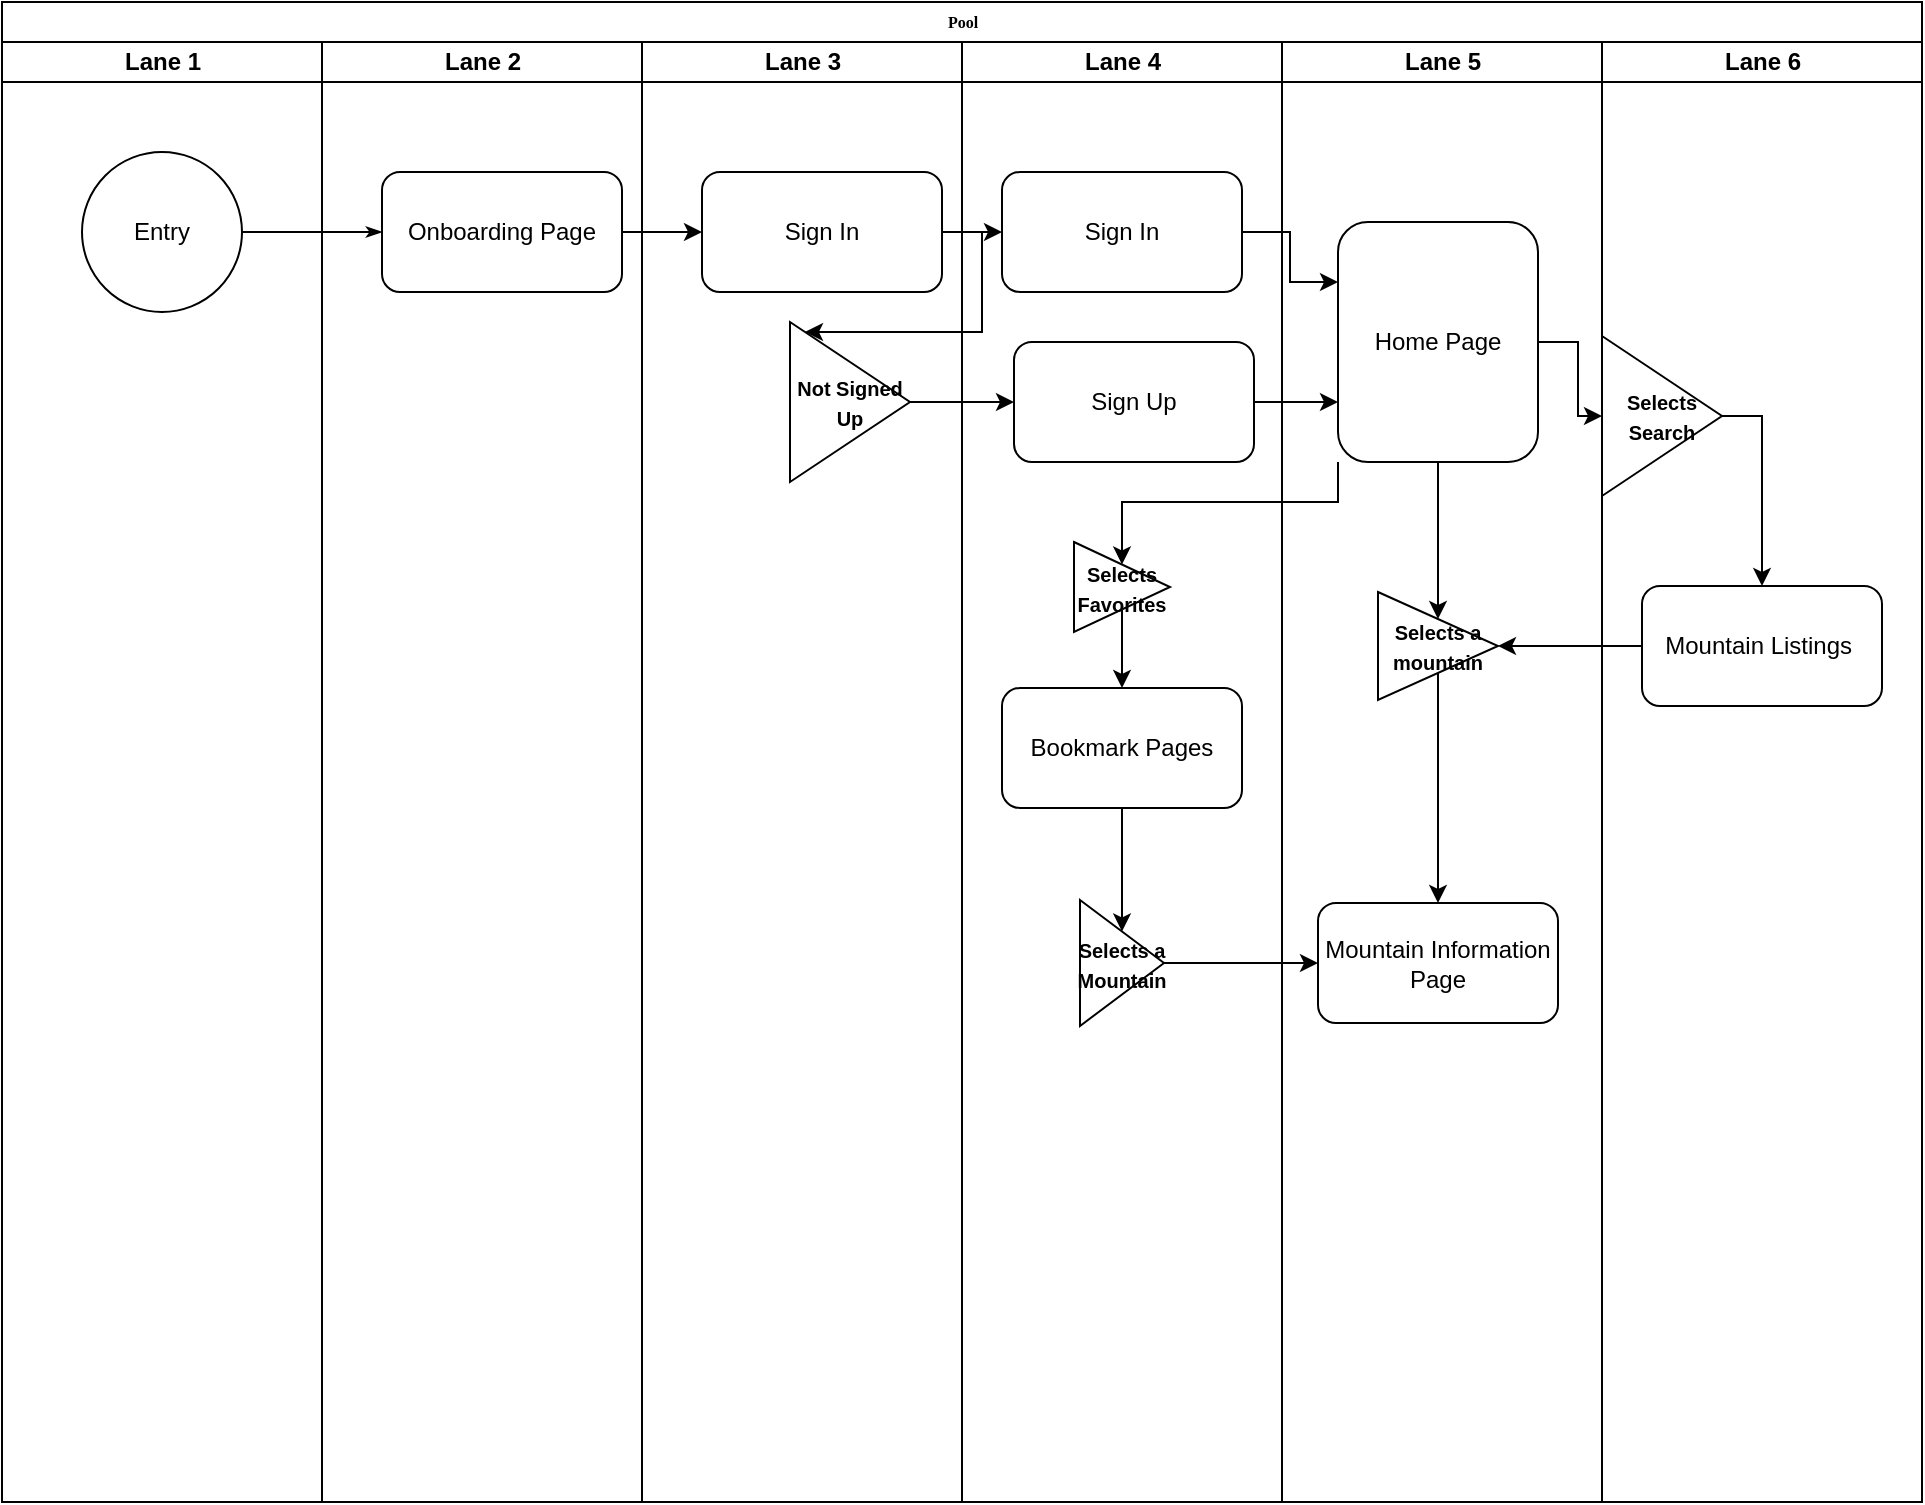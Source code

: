 <mxfile version="13.9.9" type="github">
  <diagram name="Page-1" id="74e2e168-ea6b-b213-b513-2b3c1d86103e">
    <mxGraphModel dx="1108" dy="520" grid="0" gridSize="10" guides="1" tooltips="1" connect="1" arrows="1" fold="1" page="1" pageScale="1" pageWidth="1100" pageHeight="850" background="#ffffff" math="0" shadow="0">
      <root>
        <mxCell id="0" />
        <mxCell id="1" parent="0" />
        <mxCell id="77e6c97f196da883-1" value="Pool" style="swimlane;html=1;childLayout=stackLayout;startSize=20;rounded=0;shadow=0;labelBackgroundColor=none;strokeWidth=1;fontFamily=Verdana;fontSize=8;align=center;" parent="1" vertex="1">
          <mxGeometry x="70" y="40" width="960" height="750" as="geometry" />
        </mxCell>
        <mxCell id="77e6c97f196da883-2" value="Lane 1" style="swimlane;html=1;startSize=20;" parent="77e6c97f196da883-1" vertex="1">
          <mxGeometry y="20" width="160" height="730" as="geometry" />
        </mxCell>
        <mxCell id="SZO6Ftw2i5ary1eEEIDR-2" value="Entry" style="ellipse;whiteSpace=wrap;html=1;aspect=fixed;" vertex="1" parent="77e6c97f196da883-2">
          <mxGeometry x="40" y="55" width="80" height="80" as="geometry" />
        </mxCell>
        <mxCell id="77e6c97f196da883-26" style="edgeStyle=orthogonalEdgeStyle;rounded=1;html=1;labelBackgroundColor=none;startArrow=none;startFill=0;startSize=5;endArrow=classicThin;endFill=1;endSize=5;jettySize=auto;orthogonalLoop=1;strokeWidth=1;fontFamily=Verdana;fontSize=8" parent="77e6c97f196da883-1" edge="1">
          <mxGeometry relative="1" as="geometry">
            <mxPoint x="120" y="115" as="sourcePoint" />
            <mxPoint x="190" y="115" as="targetPoint" />
          </mxGeometry>
        </mxCell>
        <mxCell id="77e6c97f196da883-3" value="Lane 2" style="swimlane;html=1;startSize=20;" parent="77e6c97f196da883-1" vertex="1">
          <mxGeometry x="160" y="20" width="160" height="730" as="geometry" />
        </mxCell>
        <mxCell id="SZO6Ftw2i5ary1eEEIDR-1" value="Onboarding Page" style="rounded=1;whiteSpace=wrap;html=1;" vertex="1" parent="77e6c97f196da883-3">
          <mxGeometry x="30" y="65" width="120" height="60" as="geometry" />
        </mxCell>
        <mxCell id="77e6c97f196da883-4" value="Lane 3" style="swimlane;html=1;startSize=20;" parent="77e6c97f196da883-1" vertex="1">
          <mxGeometry x="320" y="20" width="160" height="730" as="geometry" />
        </mxCell>
        <mxCell id="SZO6Ftw2i5ary1eEEIDR-3" value="Sign In" style="rounded=1;whiteSpace=wrap;html=1;" vertex="1" parent="77e6c97f196da883-4">
          <mxGeometry x="30" y="65" width="120" height="60" as="geometry" />
        </mxCell>
        <mxCell id="SZO6Ftw2i5ary1eEEIDR-5" value="&lt;font style=&quot;font-size: 10px&quot;&gt;&lt;b&gt;Not Signed Up&lt;/b&gt;&lt;/font&gt;" style="triangle;whiteSpace=wrap;html=1;rotation=0;" vertex="1" parent="77e6c97f196da883-4">
          <mxGeometry x="74" y="140" width="60" height="80" as="geometry" />
        </mxCell>
        <mxCell id="SZO6Ftw2i5ary1eEEIDR-6" style="edgeStyle=orthogonalEdgeStyle;rounded=0;orthogonalLoop=1;jettySize=auto;html=1;exitX=1;exitY=0.5;exitDx=0;exitDy=0;" edge="1" parent="77e6c97f196da883-4" source="SZO6Ftw2i5ary1eEEIDR-3" target="SZO6Ftw2i5ary1eEEIDR-5">
          <mxGeometry relative="1" as="geometry" />
        </mxCell>
        <mxCell id="77e6c97f196da883-5" value="Lane 4" style="swimlane;html=1;startSize=20;" parent="77e6c97f196da883-1" vertex="1">
          <mxGeometry x="480" y="20" width="160" height="730" as="geometry" />
        </mxCell>
        <mxCell id="SZO6Ftw2i5ary1eEEIDR-7" value="Sign In" style="rounded=1;whiteSpace=wrap;html=1;" vertex="1" parent="77e6c97f196da883-5">
          <mxGeometry x="20" y="65" width="120" height="60" as="geometry" />
        </mxCell>
        <mxCell id="SZO6Ftw2i5ary1eEEIDR-9" value="Sign Up" style="rounded=1;whiteSpace=wrap;html=1;" vertex="1" parent="77e6c97f196da883-5">
          <mxGeometry x="26" y="150" width="120" height="60" as="geometry" />
        </mxCell>
        <mxCell id="SZO6Ftw2i5ary1eEEIDR-36" style="edgeStyle=orthogonalEdgeStyle;rounded=0;orthogonalLoop=1;jettySize=auto;html=1;exitX=0.5;exitY=1;exitDx=0;exitDy=0;" edge="1" parent="77e6c97f196da883-5" source="SZO6Ftw2i5ary1eEEIDR-28" target="SZO6Ftw2i5ary1eEEIDR-31">
          <mxGeometry relative="1" as="geometry" />
        </mxCell>
        <mxCell id="SZO6Ftw2i5ary1eEEIDR-28" value="&lt;font style=&quot;font-size: 10px&quot;&gt;&lt;b&gt;Selects Favorites&lt;/b&gt;&lt;/font&gt;" style="triangle;whiteSpace=wrap;html=1;rotation=0;" vertex="1" parent="77e6c97f196da883-5">
          <mxGeometry x="56" y="250" width="48" height="45" as="geometry" />
        </mxCell>
        <mxCell id="SZO6Ftw2i5ary1eEEIDR-38" style="edgeStyle=orthogonalEdgeStyle;rounded=0;orthogonalLoop=1;jettySize=auto;html=1;exitX=0.5;exitY=1;exitDx=0;exitDy=0;" edge="1" parent="77e6c97f196da883-5" source="SZO6Ftw2i5ary1eEEIDR-31" target="SZO6Ftw2i5ary1eEEIDR-37">
          <mxGeometry relative="1" as="geometry" />
        </mxCell>
        <mxCell id="SZO6Ftw2i5ary1eEEIDR-31" value="Bookmark Pages" style="rounded=1;whiteSpace=wrap;html=1;" vertex="1" parent="77e6c97f196da883-5">
          <mxGeometry x="20" y="323" width="120" height="60" as="geometry" />
        </mxCell>
        <mxCell id="SZO6Ftw2i5ary1eEEIDR-37" value="&lt;font style=&quot;font-size: 10px&quot;&gt;&lt;b&gt;Selects a Mountain&lt;/b&gt;&lt;/font&gt;" style="triangle;whiteSpace=wrap;html=1;rotation=0;" vertex="1" parent="77e6c97f196da883-5">
          <mxGeometry x="59" y="429" width="42" height="63" as="geometry" />
        </mxCell>
        <mxCell id="77e6c97f196da883-6" value="Lane 5" style="swimlane;html=1;startSize=20;" parent="77e6c97f196da883-1" vertex="1">
          <mxGeometry x="640" y="20" width="160" height="730" as="geometry" />
        </mxCell>
        <mxCell id="SZO6Ftw2i5ary1eEEIDR-32" style="edgeStyle=orthogonalEdgeStyle;rounded=0;orthogonalLoop=1;jettySize=auto;html=1;exitX=0.5;exitY=1;exitDx=0;exitDy=0;entryX=0.5;entryY=0;entryDx=0;entryDy=0;" edge="1" parent="77e6c97f196da883-6" source="SZO6Ftw2i5ary1eEEIDR-11" target="SZO6Ftw2i5ary1eEEIDR-17">
          <mxGeometry relative="1" as="geometry" />
        </mxCell>
        <mxCell id="SZO6Ftw2i5ary1eEEIDR-11" value="Home Page" style="rounded=1;whiteSpace=wrap;html=1;" vertex="1" parent="77e6c97f196da883-6">
          <mxGeometry x="28" y="90" width="100" height="120" as="geometry" />
        </mxCell>
        <mxCell id="SZO6Ftw2i5ary1eEEIDR-19" style="edgeStyle=orthogonalEdgeStyle;rounded=0;orthogonalLoop=1;jettySize=auto;html=1;exitX=0.5;exitY=1;exitDx=0;exitDy=0;" edge="1" parent="77e6c97f196da883-6" source="SZO6Ftw2i5ary1eEEIDR-17" target="SZO6Ftw2i5ary1eEEIDR-18">
          <mxGeometry relative="1" as="geometry" />
        </mxCell>
        <mxCell id="SZO6Ftw2i5ary1eEEIDR-17" value="&lt;font style=&quot;font-size: 10px&quot;&gt;&lt;b&gt;Selects a mountain&lt;/b&gt;&lt;/font&gt;" style="triangle;whiteSpace=wrap;html=1;rotation=0;" vertex="1" parent="77e6c97f196da883-6">
          <mxGeometry x="48" y="275" width="60" height="54" as="geometry" />
        </mxCell>
        <mxCell id="SZO6Ftw2i5ary1eEEIDR-18" value="Mountain Information Page" style="rounded=1;whiteSpace=wrap;html=1;" vertex="1" parent="77e6c97f196da883-6">
          <mxGeometry x="18" y="430.5" width="120" height="60" as="geometry" />
        </mxCell>
        <mxCell id="77e6c97f196da883-7" value="Lane 6" style="swimlane;html=1;startSize=20;" parent="77e6c97f196da883-1" vertex="1">
          <mxGeometry x="800" y="20" width="160" height="730" as="geometry" />
        </mxCell>
        <mxCell id="SZO6Ftw2i5ary1eEEIDR-34" style="edgeStyle=orthogonalEdgeStyle;rounded=0;orthogonalLoop=1;jettySize=auto;html=1;exitX=1;exitY=0.5;exitDx=0;exitDy=0;entryX=0.5;entryY=0;entryDx=0;entryDy=0;" edge="1" parent="77e6c97f196da883-7" source="SZO6Ftw2i5ary1eEEIDR-20" target="SZO6Ftw2i5ary1eEEIDR-22">
          <mxGeometry relative="1" as="geometry" />
        </mxCell>
        <mxCell id="SZO6Ftw2i5ary1eEEIDR-20" value="&lt;font style=&quot;font-size: 10px&quot;&gt;&lt;b&gt;Selects Search&lt;/b&gt;&lt;/font&gt;" style="triangle;whiteSpace=wrap;html=1;rotation=0;" vertex="1" parent="77e6c97f196da883-7">
          <mxGeometry y="147" width="60" height="80" as="geometry" />
        </mxCell>
        <mxCell id="SZO6Ftw2i5ary1eEEIDR-22" value="Mountain Listings&amp;nbsp;" style="rounded=1;whiteSpace=wrap;html=1;" vertex="1" parent="77e6c97f196da883-7">
          <mxGeometry x="20" y="272" width="120" height="60" as="geometry" />
        </mxCell>
        <mxCell id="SZO6Ftw2i5ary1eEEIDR-4" style="edgeStyle=orthogonalEdgeStyle;rounded=0;orthogonalLoop=1;jettySize=auto;html=1;exitX=1;exitY=0.5;exitDx=0;exitDy=0;entryX=0;entryY=0.5;entryDx=0;entryDy=0;" edge="1" parent="77e6c97f196da883-1" source="SZO6Ftw2i5ary1eEEIDR-1" target="SZO6Ftw2i5ary1eEEIDR-3">
          <mxGeometry relative="1" as="geometry" />
        </mxCell>
        <mxCell id="SZO6Ftw2i5ary1eEEIDR-8" style="edgeStyle=orthogonalEdgeStyle;rounded=0;orthogonalLoop=1;jettySize=auto;html=1;exitX=1;exitY=0.5;exitDx=0;exitDy=0;entryX=0;entryY=0.5;entryDx=0;entryDy=0;" edge="1" parent="77e6c97f196da883-1" source="SZO6Ftw2i5ary1eEEIDR-3" target="SZO6Ftw2i5ary1eEEIDR-7">
          <mxGeometry relative="1" as="geometry" />
        </mxCell>
        <mxCell id="SZO6Ftw2i5ary1eEEIDR-10" style="edgeStyle=orthogonalEdgeStyle;rounded=0;orthogonalLoop=1;jettySize=auto;html=1;exitX=1;exitY=0.5;exitDx=0;exitDy=0;" edge="1" parent="77e6c97f196da883-1" source="SZO6Ftw2i5ary1eEEIDR-5" target="SZO6Ftw2i5ary1eEEIDR-9">
          <mxGeometry relative="1" as="geometry" />
        </mxCell>
        <mxCell id="SZO6Ftw2i5ary1eEEIDR-12" style="edgeStyle=orthogonalEdgeStyle;rounded=0;orthogonalLoop=1;jettySize=auto;html=1;exitX=1;exitY=0.5;exitDx=0;exitDy=0;" edge="1" parent="77e6c97f196da883-1" source="SZO6Ftw2i5ary1eEEIDR-9">
          <mxGeometry relative="1" as="geometry">
            <mxPoint x="668" y="200" as="targetPoint" />
          </mxGeometry>
        </mxCell>
        <mxCell id="SZO6Ftw2i5ary1eEEIDR-13" style="edgeStyle=orthogonalEdgeStyle;rounded=0;orthogonalLoop=1;jettySize=auto;html=1;exitX=1;exitY=0.5;exitDx=0;exitDy=0;entryX=0;entryY=0.25;entryDx=0;entryDy=0;" edge="1" parent="77e6c97f196da883-1" source="SZO6Ftw2i5ary1eEEIDR-7" target="SZO6Ftw2i5ary1eEEIDR-11">
          <mxGeometry relative="1" as="geometry" />
        </mxCell>
        <mxCell id="SZO6Ftw2i5ary1eEEIDR-29" style="edgeStyle=orthogonalEdgeStyle;rounded=0;orthogonalLoop=1;jettySize=auto;html=1;exitX=0;exitY=1;exitDx=0;exitDy=0;entryX=0.5;entryY=0;entryDx=0;entryDy=0;" edge="1" parent="77e6c97f196da883-1" source="SZO6Ftw2i5ary1eEEIDR-11" target="SZO6Ftw2i5ary1eEEIDR-28">
          <mxGeometry relative="1" as="geometry" />
        </mxCell>
        <mxCell id="SZO6Ftw2i5ary1eEEIDR-33" style="edgeStyle=orthogonalEdgeStyle;rounded=0;orthogonalLoop=1;jettySize=auto;html=1;exitX=1;exitY=0.5;exitDx=0;exitDy=0;" edge="1" parent="77e6c97f196da883-1" source="SZO6Ftw2i5ary1eEEIDR-11" target="SZO6Ftw2i5ary1eEEIDR-20">
          <mxGeometry relative="1" as="geometry" />
        </mxCell>
        <mxCell id="SZO6Ftw2i5ary1eEEIDR-35" style="edgeStyle=orthogonalEdgeStyle;rounded=0;orthogonalLoop=1;jettySize=auto;html=1;exitX=0;exitY=0.5;exitDx=0;exitDy=0;" edge="1" parent="77e6c97f196da883-1" source="SZO6Ftw2i5ary1eEEIDR-22" target="SZO6Ftw2i5ary1eEEIDR-17">
          <mxGeometry relative="1" as="geometry" />
        </mxCell>
        <mxCell id="SZO6Ftw2i5ary1eEEIDR-39" style="edgeStyle=orthogonalEdgeStyle;rounded=0;orthogonalLoop=1;jettySize=auto;html=1;exitX=1;exitY=0.5;exitDx=0;exitDy=0;entryX=0;entryY=0.5;entryDx=0;entryDy=0;" edge="1" parent="77e6c97f196da883-1" source="SZO6Ftw2i5ary1eEEIDR-37" target="SZO6Ftw2i5ary1eEEIDR-18">
          <mxGeometry relative="1" as="geometry" />
        </mxCell>
      </root>
    </mxGraphModel>
  </diagram>
</mxfile>
